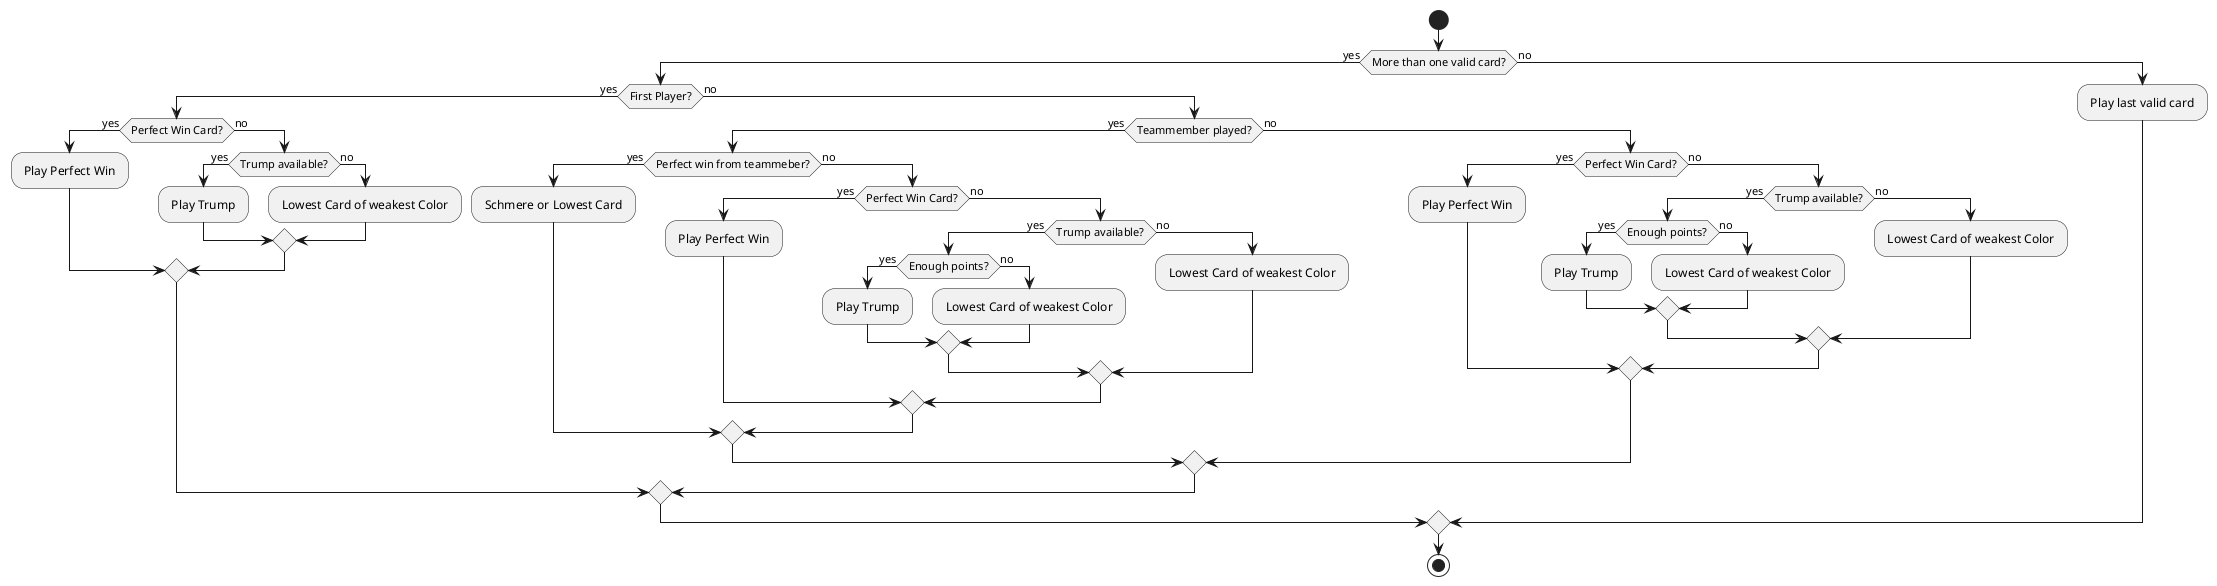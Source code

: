 @startuml RuleBasedPlayerDecisionTree

start

if (More than one valid card?) then (yes)
  if (First Player?) then (yes)
    if (Perfect Win Card?) then (yes)
        : Play Perfect Win ;
    else (no)
        if (Trump available?) then (yes)
          : Play Trump ;
        else (no)
          : Lowest Card of weakest Color ;
        endif
    endif
  else (no)
    if (Teammember played?) then (yes)
      if (Perfect win from teammeber?) then (yes)
        : Schmere or Lowest Card ;
      else (no)
        if (Perfect Win Card?) then (yes)
          : Play Perfect Win ;
        else (no)
          if (Trump available?) then (yes)
            if (Enough points?) then (yes)
              : Play Trump ;
            else (no)
              : Lowest Card of weakest Color ;
            endif
          else (no)
            : Lowest Card of weakest Color ;
          endif
        endif
      endif
    else (no)
      if (Perfect Win Card?) then (yes)
        : Play Perfect Win ;
      else (no)
        if (Trump available?) then (yes)
          if (Enough points?) then (yes)
            : Play Trump ;
          else (no)
            : Lowest Card of weakest Color ;
          endif
        else (no)
          : Lowest Card of weakest Color ;
        endif
      endif
    endif
  endif
else (no)
  : Play last valid card ;
endif

stop

@enduml